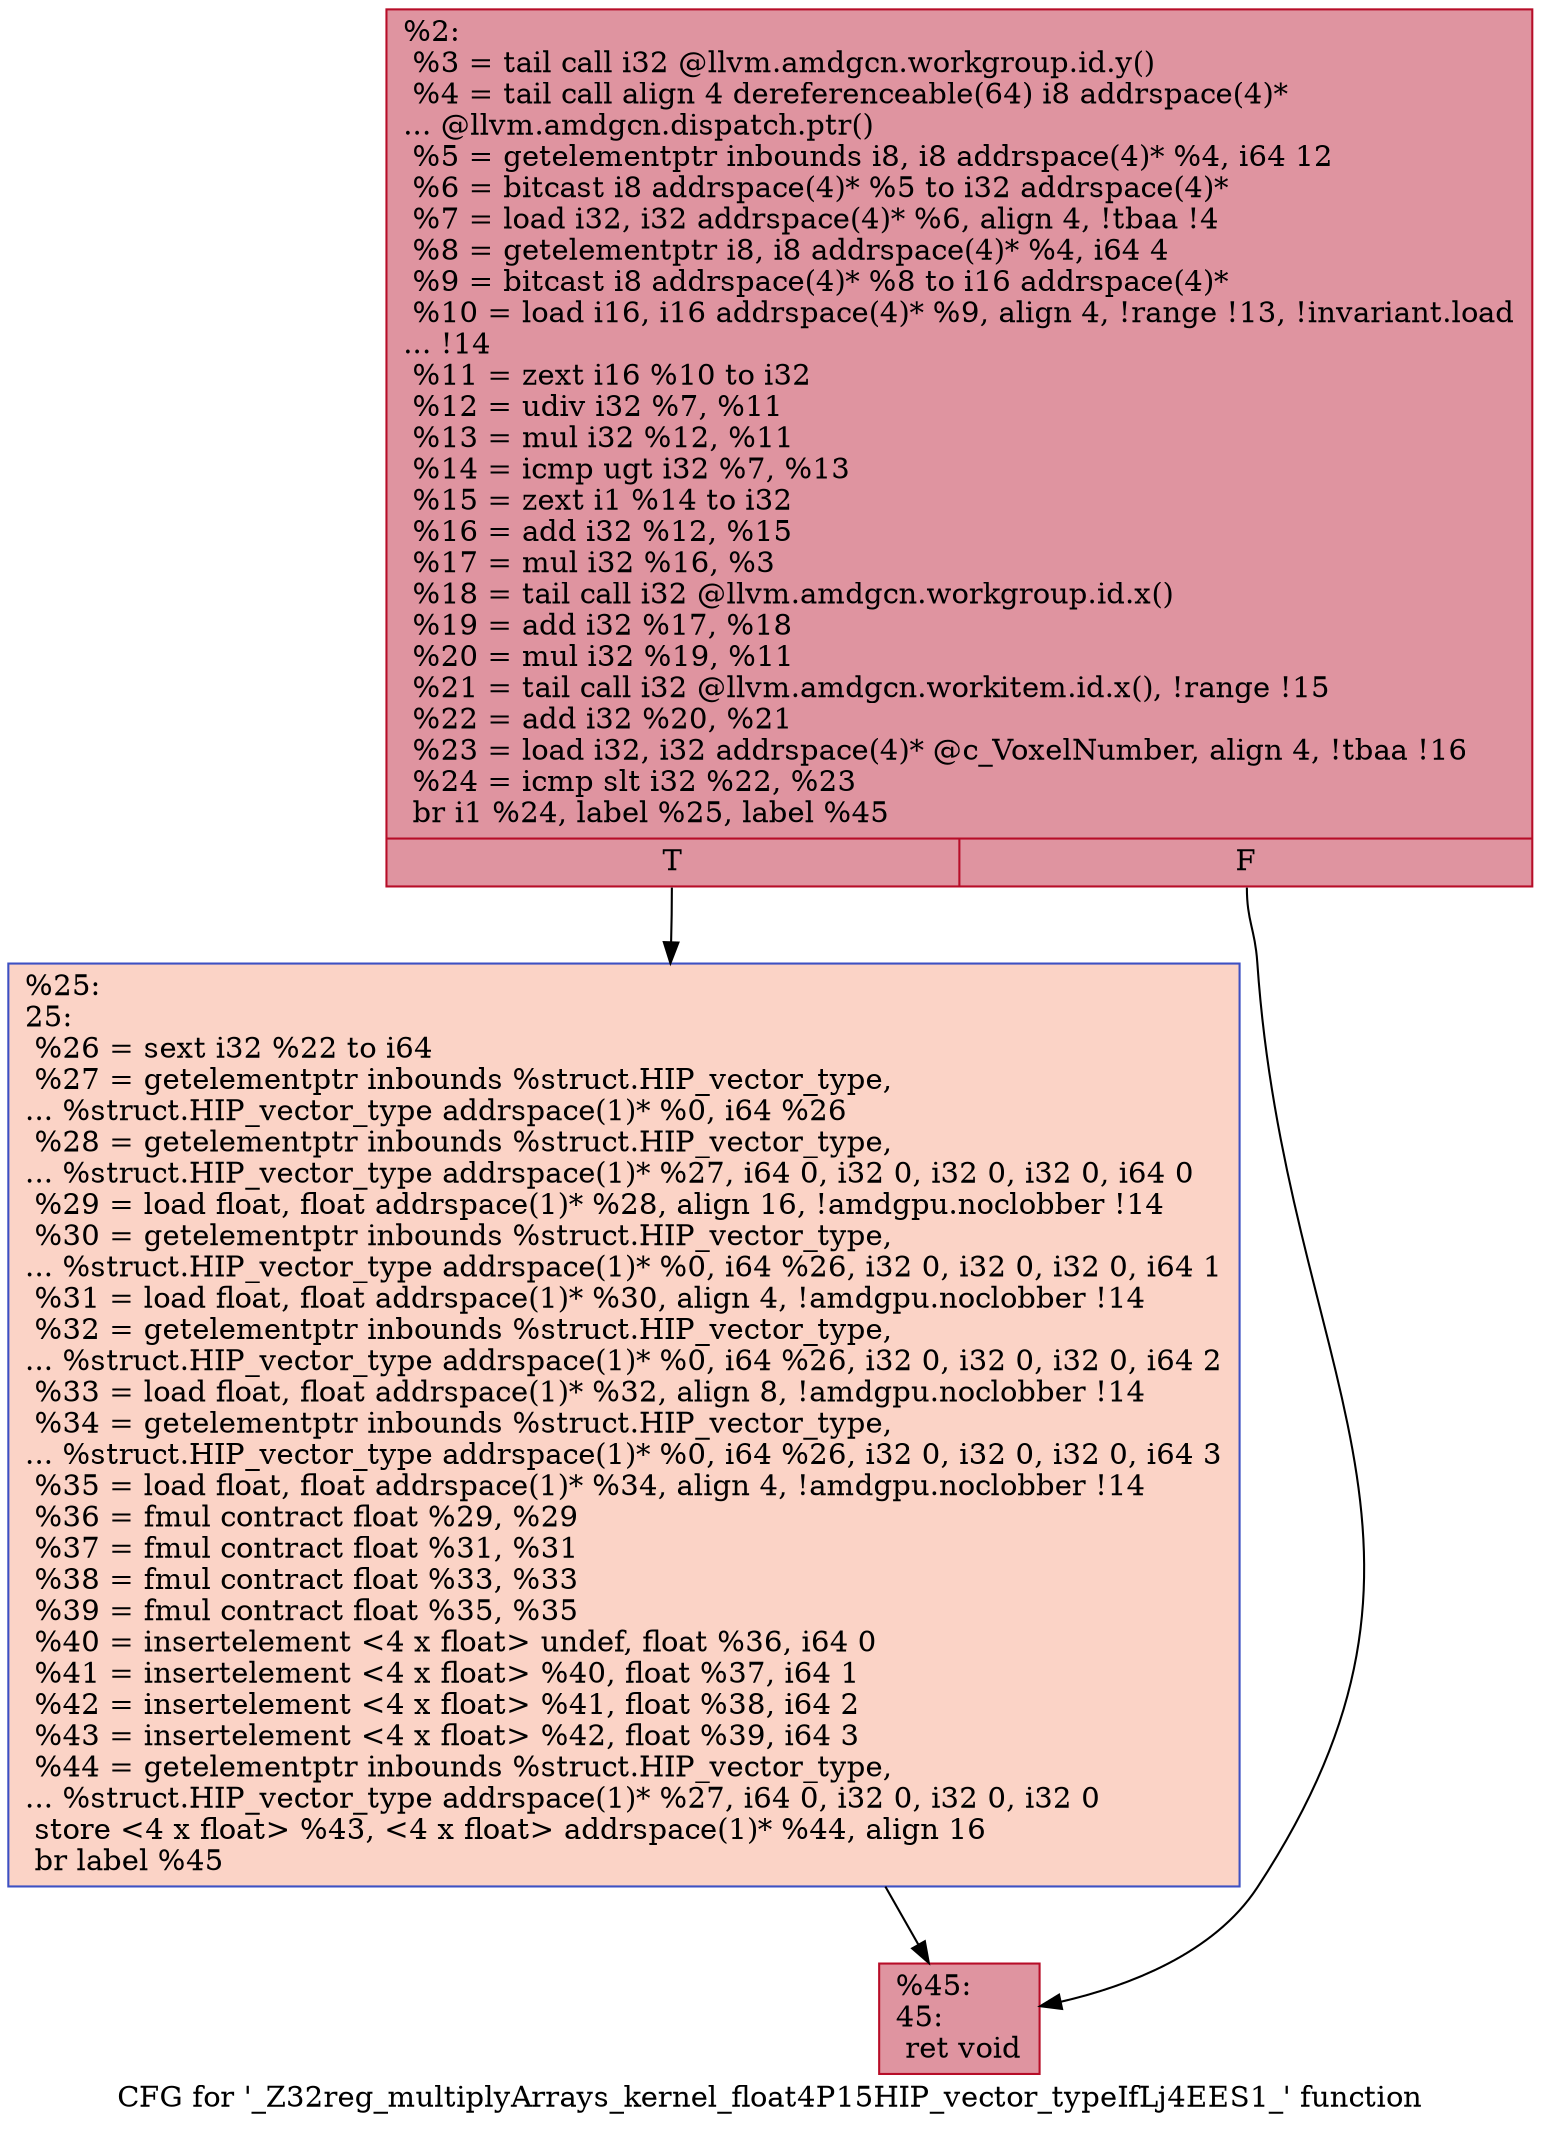 digraph "CFG for '_Z32reg_multiplyArrays_kernel_float4P15HIP_vector_typeIfLj4EES1_' function" {
	label="CFG for '_Z32reg_multiplyArrays_kernel_float4P15HIP_vector_typeIfLj4EES1_' function";

	Node0x513e030 [shape=record,color="#b70d28ff", style=filled, fillcolor="#b70d2870",label="{%2:\l  %3 = tail call i32 @llvm.amdgcn.workgroup.id.y()\l  %4 = tail call align 4 dereferenceable(64) i8 addrspace(4)*\l... @llvm.amdgcn.dispatch.ptr()\l  %5 = getelementptr inbounds i8, i8 addrspace(4)* %4, i64 12\l  %6 = bitcast i8 addrspace(4)* %5 to i32 addrspace(4)*\l  %7 = load i32, i32 addrspace(4)* %6, align 4, !tbaa !4\l  %8 = getelementptr i8, i8 addrspace(4)* %4, i64 4\l  %9 = bitcast i8 addrspace(4)* %8 to i16 addrspace(4)*\l  %10 = load i16, i16 addrspace(4)* %9, align 4, !range !13, !invariant.load\l... !14\l  %11 = zext i16 %10 to i32\l  %12 = udiv i32 %7, %11\l  %13 = mul i32 %12, %11\l  %14 = icmp ugt i32 %7, %13\l  %15 = zext i1 %14 to i32\l  %16 = add i32 %12, %15\l  %17 = mul i32 %16, %3\l  %18 = tail call i32 @llvm.amdgcn.workgroup.id.x()\l  %19 = add i32 %17, %18\l  %20 = mul i32 %19, %11\l  %21 = tail call i32 @llvm.amdgcn.workitem.id.x(), !range !15\l  %22 = add i32 %20, %21\l  %23 = load i32, i32 addrspace(4)* @c_VoxelNumber, align 4, !tbaa !16\l  %24 = icmp slt i32 %22, %23\l  br i1 %24, label %25, label %45\l|{<s0>T|<s1>F}}"];
	Node0x513e030:s0 -> Node0x5140440;
	Node0x513e030:s1 -> Node0x51404d0;
	Node0x5140440 [shape=record,color="#3d50c3ff", style=filled, fillcolor="#f59c7d70",label="{%25:\l25:                                               \l  %26 = sext i32 %22 to i64\l  %27 = getelementptr inbounds %struct.HIP_vector_type,\l... %struct.HIP_vector_type addrspace(1)* %0, i64 %26\l  %28 = getelementptr inbounds %struct.HIP_vector_type,\l... %struct.HIP_vector_type addrspace(1)* %27, i64 0, i32 0, i32 0, i32 0, i64 0\l  %29 = load float, float addrspace(1)* %28, align 16, !amdgpu.noclobber !14\l  %30 = getelementptr inbounds %struct.HIP_vector_type,\l... %struct.HIP_vector_type addrspace(1)* %0, i64 %26, i32 0, i32 0, i32 0, i64 1\l  %31 = load float, float addrspace(1)* %30, align 4, !amdgpu.noclobber !14\l  %32 = getelementptr inbounds %struct.HIP_vector_type,\l... %struct.HIP_vector_type addrspace(1)* %0, i64 %26, i32 0, i32 0, i32 0, i64 2\l  %33 = load float, float addrspace(1)* %32, align 8, !amdgpu.noclobber !14\l  %34 = getelementptr inbounds %struct.HIP_vector_type,\l... %struct.HIP_vector_type addrspace(1)* %0, i64 %26, i32 0, i32 0, i32 0, i64 3\l  %35 = load float, float addrspace(1)* %34, align 4, !amdgpu.noclobber !14\l  %36 = fmul contract float %29, %29\l  %37 = fmul contract float %31, %31\l  %38 = fmul contract float %33, %33\l  %39 = fmul contract float %35, %35\l  %40 = insertelement \<4 x float\> undef, float %36, i64 0\l  %41 = insertelement \<4 x float\> %40, float %37, i64 1\l  %42 = insertelement \<4 x float\> %41, float %38, i64 2\l  %43 = insertelement \<4 x float\> %42, float %39, i64 3\l  %44 = getelementptr inbounds %struct.HIP_vector_type,\l... %struct.HIP_vector_type addrspace(1)* %27, i64 0, i32 0, i32 0, i32 0\l  store \<4 x float\> %43, \<4 x float\> addrspace(1)* %44, align 16\l  br label %45\l}"];
	Node0x5140440 -> Node0x51404d0;
	Node0x51404d0 [shape=record,color="#b70d28ff", style=filled, fillcolor="#b70d2870",label="{%45:\l45:                                               \l  ret void\l}"];
}
